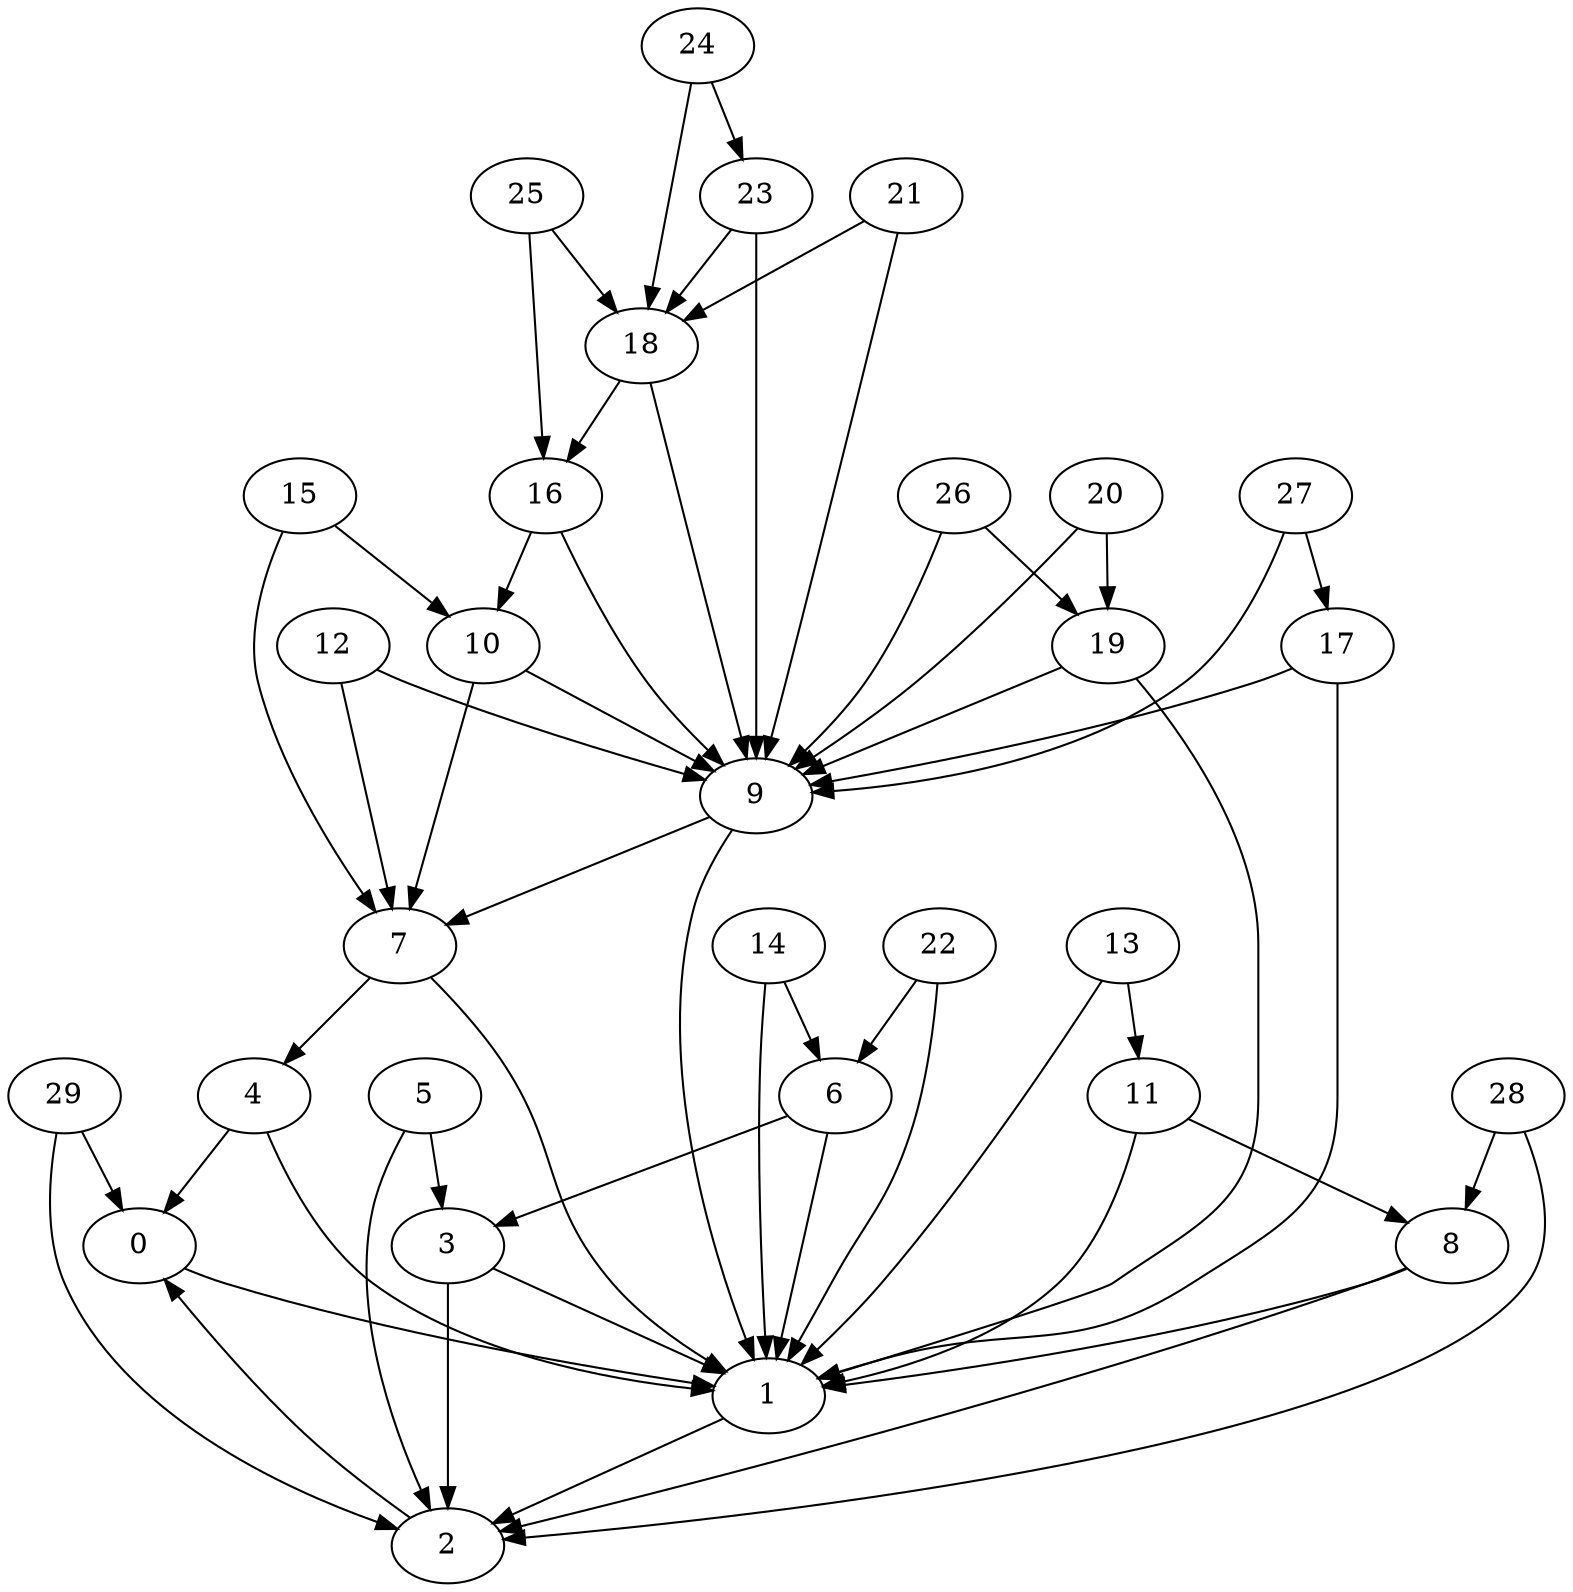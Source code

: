 digraph my_graph {
0 [label=0]
1 [label=1]
2 [label=2]
3 [label=3]
4 [label=4]
5 [label=5]
6 [label=6]
7 [label=7]
8 [label=8]
9 [label=9]
10 [label=10]
11 [label=11]
12 [label=12]
13 [label=13]
14 [label=14]
15 [label=15]
16 [label=16]
17 [label=17]
18 [label=18]
19 [label=19]
20 [label=20]
21 [label=21]
22 [label=22]
23 [label=23]
24 [label=24]
25 [label=25]
26 [label=26]
27 [label=27]
28 [label=28]
29 [label=29]
0->1
1->2
2->0
3->1
3->2
4->0
4->1
5->3
5->2
6->3
6->1
7->4
7->1
8->1
8->2
9->7
9->1
10->9
10->7
11->8
11->1
12->9
12->7
13->11
13->1
14->6
14->1
15->10
15->7
16->10
16->9
17->9
17->1
18->16
18->9
19->9
19->1
20->19
20->9
21->18
21->9
22->6
22->1
23->18
23->9
24->23
24->18
25->18
25->16
26->19
26->9
27->17
27->9
28->8
28->2
29->2
29->0
}